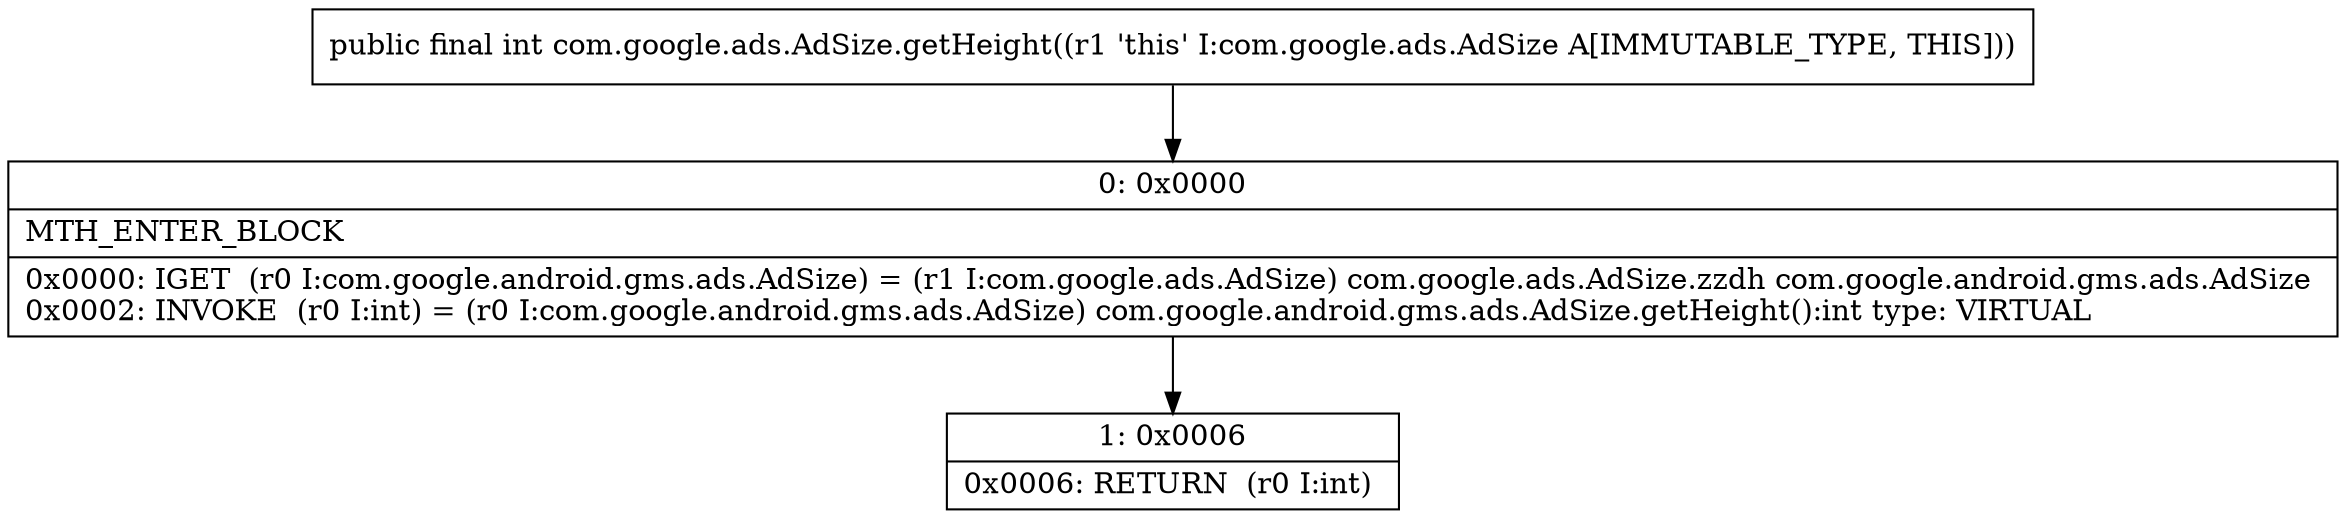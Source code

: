 digraph "CFG forcom.google.ads.AdSize.getHeight()I" {
Node_0 [shape=record,label="{0\:\ 0x0000|MTH_ENTER_BLOCK\l|0x0000: IGET  (r0 I:com.google.android.gms.ads.AdSize) = (r1 I:com.google.ads.AdSize) com.google.ads.AdSize.zzdh com.google.android.gms.ads.AdSize \l0x0002: INVOKE  (r0 I:int) = (r0 I:com.google.android.gms.ads.AdSize) com.google.android.gms.ads.AdSize.getHeight():int type: VIRTUAL \l}"];
Node_1 [shape=record,label="{1\:\ 0x0006|0x0006: RETURN  (r0 I:int) \l}"];
MethodNode[shape=record,label="{public final int com.google.ads.AdSize.getHeight((r1 'this' I:com.google.ads.AdSize A[IMMUTABLE_TYPE, THIS])) }"];
MethodNode -> Node_0;
Node_0 -> Node_1;
}

